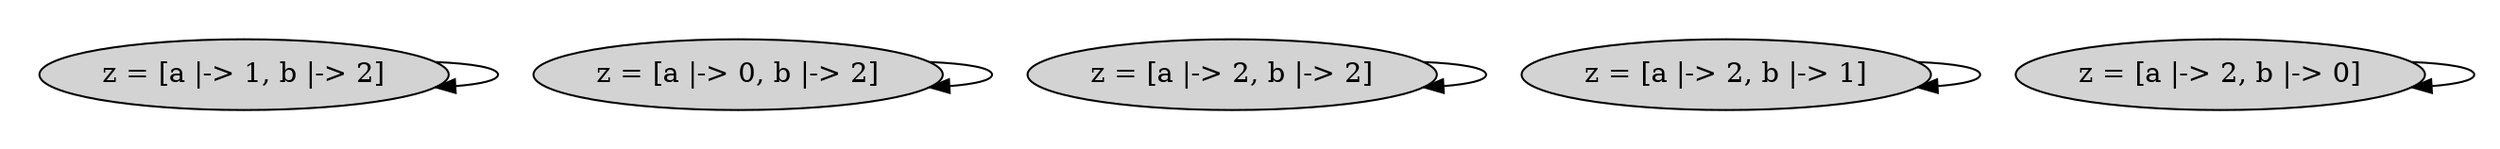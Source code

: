 strict digraph DiskGraph {
nodesep=0.35;
subgraph cluster_graph {
color="white";
-2576892503703646065 [label="z = [a |-> 2, b |-> 0]",style = filled]
390172950297879349 [label="z = [a |-> 2, b |-> 1]",style = filled]
1652749398356400828 [label="z = [a |-> 2, b |-> 2]",style = filled]
-483006380546518193 [label="z = [a |-> 0, b |-> 2]",style = filled]
3648944033630052629 [label="z = [a |-> 1, b |-> 2]",style = filled]
-2576892503703646065 -> -2576892503703646065 [label="",color="black",fontcolor="black"];
390172950297879349 -> 390172950297879349 [label="",color="black",fontcolor="black"];
1652749398356400828 -> 1652749398356400828 [label="",color="black",fontcolor="black"];
-483006380546518193 -> -483006380546518193 [label="",color="black",fontcolor="black"];
3648944033630052629 -> 3648944033630052629 [label="",color="black",fontcolor="black"];
{rank = same; -483006380546518193;1652749398356400828;-2576892503703646065;390172950297879349;3648944033630052629;}
}
}